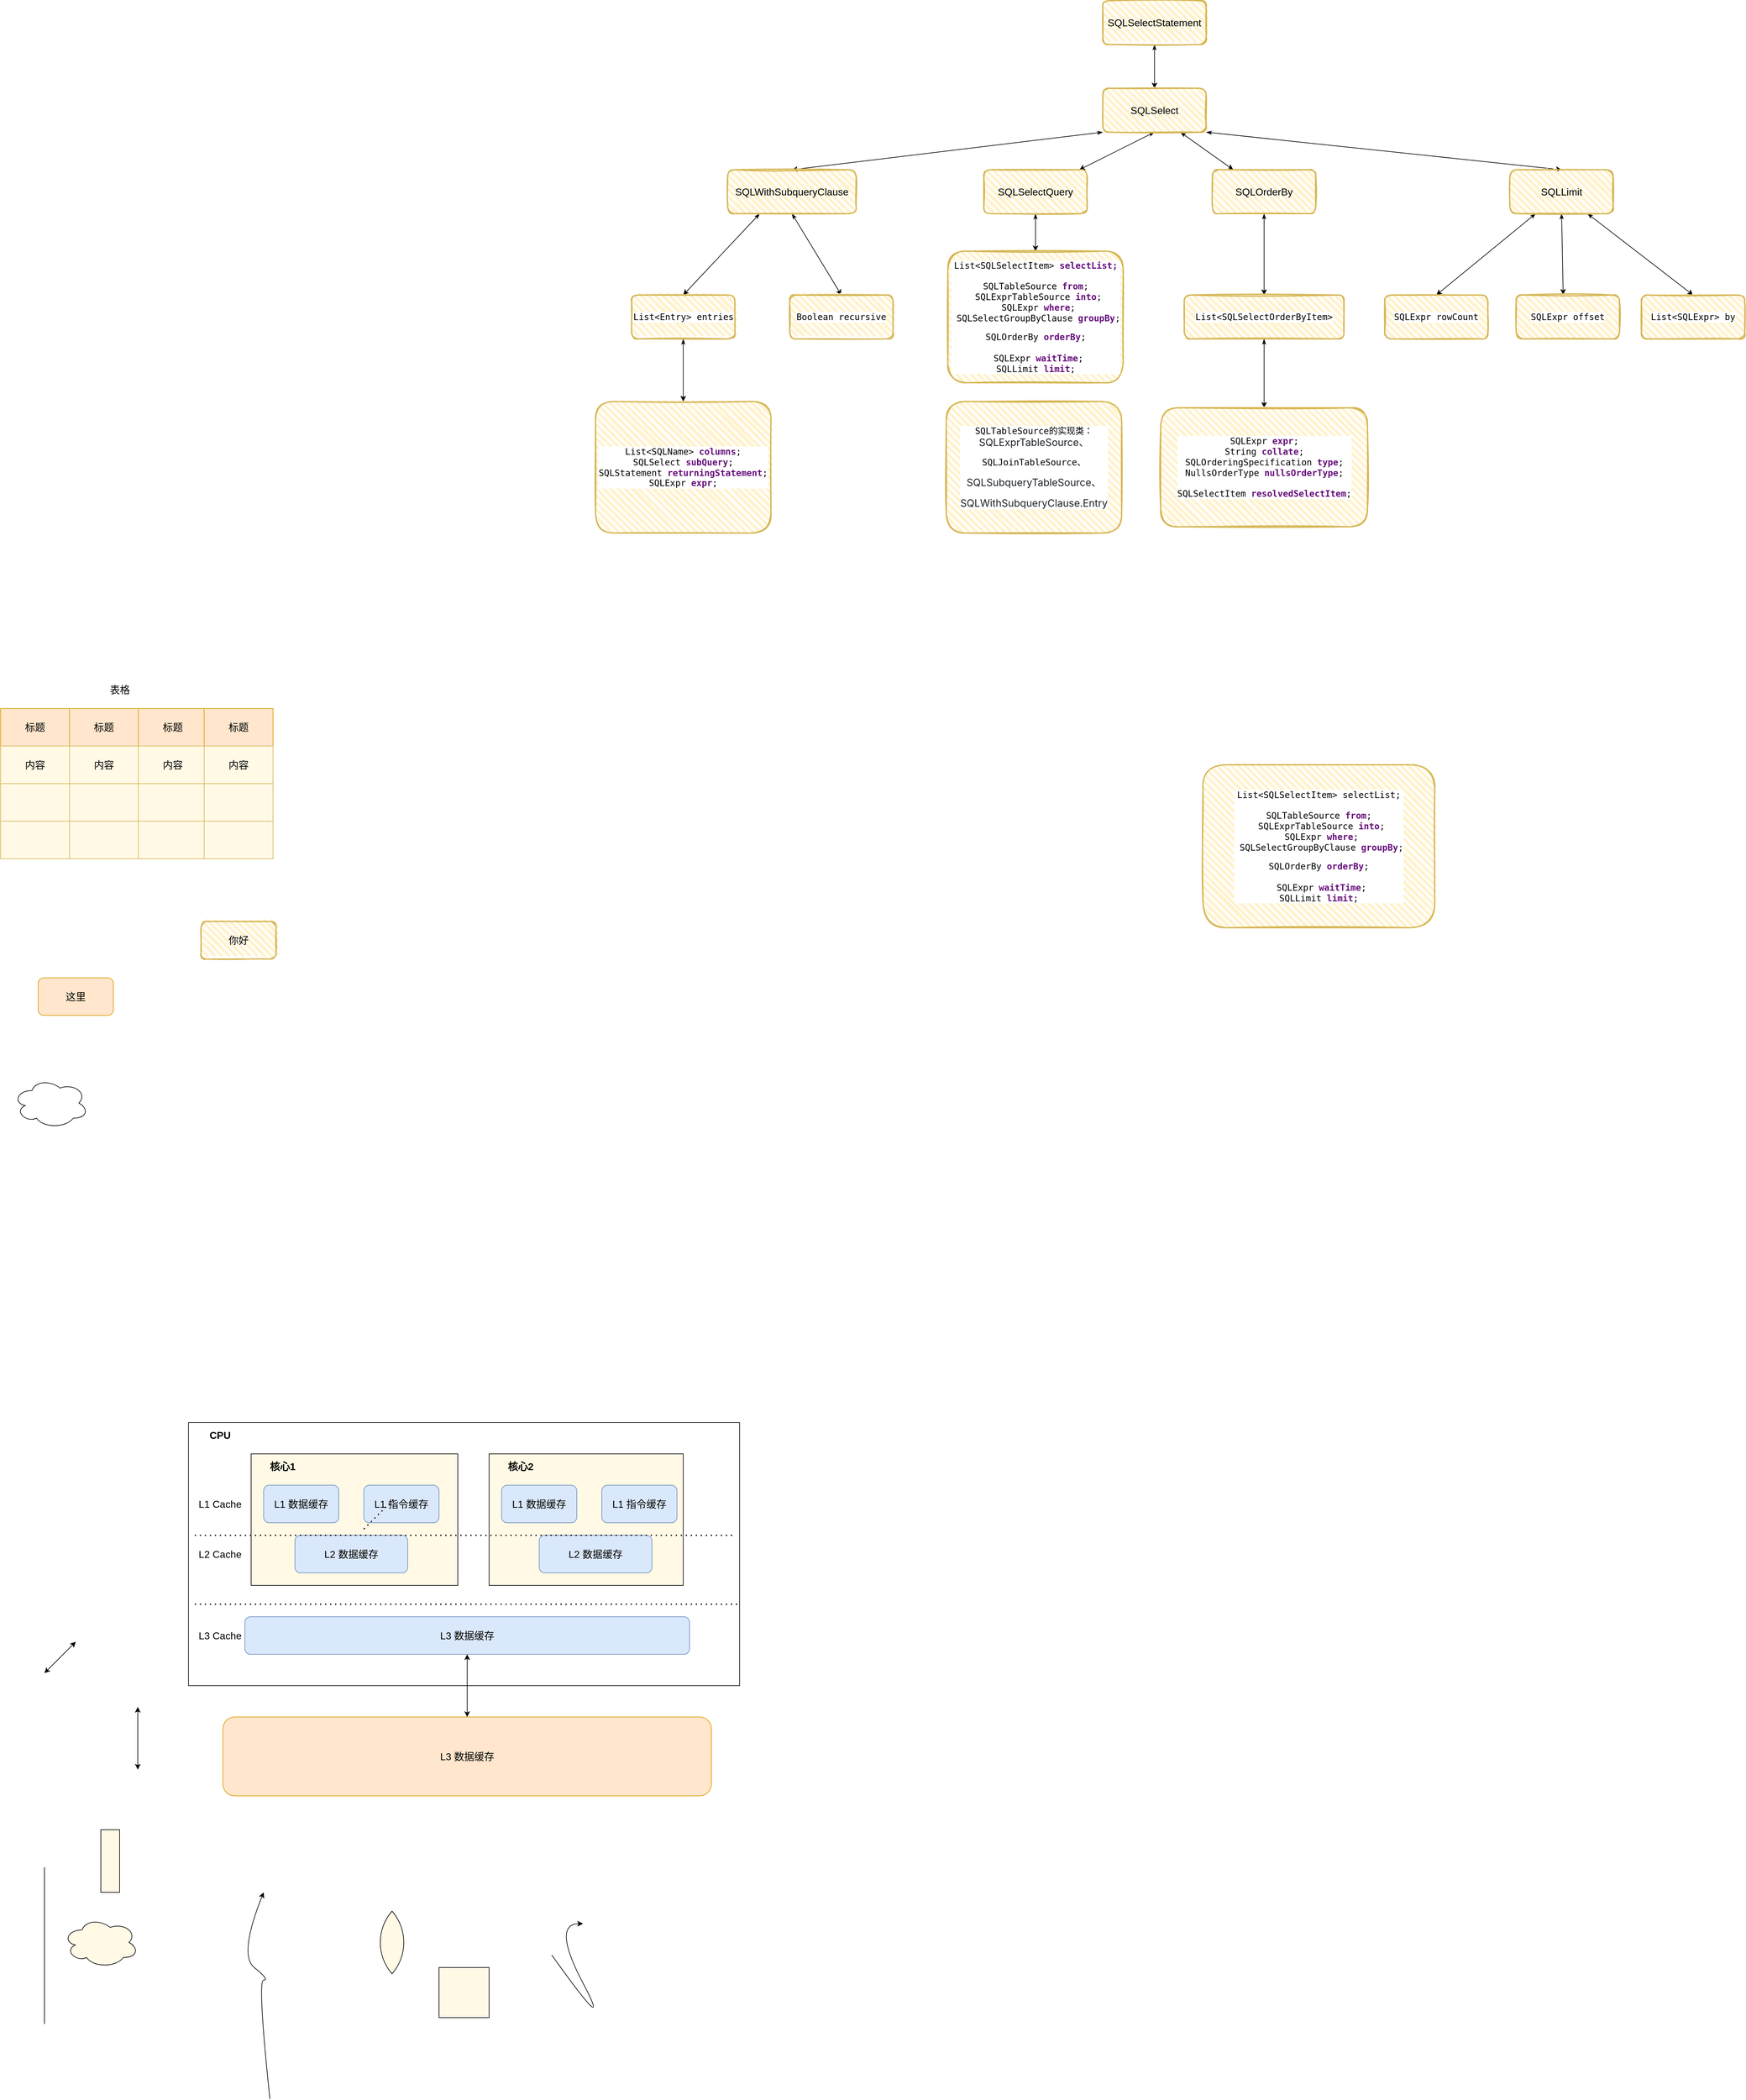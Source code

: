 <mxfile version="20.8.16" type="device"><diagram name="第 1 页" id="MpzjERtvw955WUnSeI7f"><mxGraphModel dx="1933" dy="2353" grid="1" gridSize="10" guides="1" tooltips="1" connect="1" arrows="1" fold="1" page="1" pageScale="1" pageWidth="827" pageHeight="1169" math="0" shadow="0"><root><mxCell id="0"/><mxCell id="1" parent="0"/><mxCell id="J426p_NrhpIXZd_C2iyP-47" value="L3 数据缓存" style="rounded=1;whiteSpace=wrap;html=1;fontSize=16;fillColor=#ffe6cc;strokeColor=#d79b00;" parent="1" vertex="1"><mxGeometry x="435" y="1720" width="780" height="126" as="geometry"/></mxCell><mxCell id="J426p_NrhpIXZd_C2iyP-1" value="" style="ellipse;shape=cloud;whiteSpace=wrap;html=1;fontSize=16;" parent="1" vertex="1"><mxGeometry x="100" y="700" width="120" height="80" as="geometry"/></mxCell><mxCell id="J426p_NrhpIXZd_C2iyP-2" value="这里" style="rounded=1;whiteSpace=wrap;html=1;fillColor=#ffe6cc;strokeColor=#d79b00;fontSize=16;" parent="1" vertex="1"><mxGeometry x="140" y="540" width="120" height="60" as="geometry"/></mxCell><mxCell id="J426p_NrhpIXZd_C2iyP-3" value="&lt;font style=&quot;font-size: 16px;&quot;&gt;你好&lt;/font&gt;" style="rounded=1;whiteSpace=wrap;html=1;strokeWidth=2;fillWeight=4;hachureGap=8;hachureAngle=45;fillColor=#fff2cc;sketch=1;strokeColor=#d6b656;fontSize=16;" parent="1" vertex="1"><mxGeometry x="400" y="450" width="120" height="60" as="geometry"/></mxCell><mxCell id="J426p_NrhpIXZd_C2iyP-4" value="标题" style="rounded=0;whiteSpace=wrap;html=1;fontSize=16;fillColor=#ffe6cc;strokeColor=#d79b00;" parent="1" vertex="1"><mxGeometry x="80" y="110" width="110" height="60" as="geometry"/></mxCell><mxCell id="J426p_NrhpIXZd_C2iyP-5" value="标题" style="rounded=0;whiteSpace=wrap;html=1;fontSize=16;fillColor=#ffe6cc;strokeColor=#d79b00;" parent="1" vertex="1"><mxGeometry x="190" y="110" width="110" height="60" as="geometry"/></mxCell><mxCell id="J426p_NrhpIXZd_C2iyP-7" value="标题" style="rounded=0;whiteSpace=wrap;html=1;fontSize=16;fillColor=#ffe6cc;strokeColor=#d79b00;" parent="1" vertex="1"><mxGeometry x="300" y="110" width="110" height="60" as="geometry"/></mxCell><mxCell id="J426p_NrhpIXZd_C2iyP-10" value="标题" style="rounded=0;whiteSpace=wrap;html=1;fontSize=16;fillColor=#ffe6cc;strokeColor=#d79b00;" parent="1" vertex="1"><mxGeometry x="405" y="110" width="110" height="60" as="geometry"/></mxCell><mxCell id="J426p_NrhpIXZd_C2iyP-11" value="内容" style="rounded=0;whiteSpace=wrap;html=1;fontSize=16;fillColor=#fff9e5;strokeColor=#d6b656;" parent="1" vertex="1"><mxGeometry x="80" y="170" width="110" height="60" as="geometry"/></mxCell><mxCell id="J426p_NrhpIXZd_C2iyP-12" value="内容" style="rounded=0;whiteSpace=wrap;html=1;fontSize=16;fillColor=#fff9e5;strokeColor=#d6b656;" parent="1" vertex="1"><mxGeometry x="190" y="170" width="110" height="60" as="geometry"/></mxCell><mxCell id="J426p_NrhpIXZd_C2iyP-13" value="内容" style="rounded=0;whiteSpace=wrap;html=1;fontSize=16;fillColor=#fff9e5;strokeColor=#d6b656;" parent="1" vertex="1"><mxGeometry x="300" y="170" width="110" height="60" as="geometry"/></mxCell><mxCell id="J426p_NrhpIXZd_C2iyP-14" value="内容" style="rounded=0;whiteSpace=wrap;html=1;fontSize=16;fillColor=#fff9e5;strokeColor=#d6b656;" parent="1" vertex="1"><mxGeometry x="405" y="170" width="110" height="60" as="geometry"/></mxCell><mxCell id="J426p_NrhpIXZd_C2iyP-15" value="" style="rounded=0;whiteSpace=wrap;html=1;fontSize=16;fillColor=#fff9e5;strokeColor=#d6b656;" parent="1" vertex="1"><mxGeometry x="80" y="230" width="110" height="60" as="geometry"/></mxCell><mxCell id="J426p_NrhpIXZd_C2iyP-16" value="" style="rounded=0;whiteSpace=wrap;html=1;fontSize=16;fillColor=#fff9e5;strokeColor=#d6b656;" parent="1" vertex="1"><mxGeometry x="190" y="230" width="110" height="60" as="geometry"/></mxCell><mxCell id="J426p_NrhpIXZd_C2iyP-17" value="" style="rounded=0;whiteSpace=wrap;html=1;fontSize=16;fillColor=#fff9e5;strokeColor=#d6b656;" parent="1" vertex="1"><mxGeometry x="300" y="230" width="110" height="60" as="geometry"/></mxCell><mxCell id="J426p_NrhpIXZd_C2iyP-18" value="" style="rounded=0;whiteSpace=wrap;html=1;fontSize=16;fillColor=#fff9e5;strokeColor=#d6b656;" parent="1" vertex="1"><mxGeometry x="405" y="230" width="110" height="60" as="geometry"/></mxCell><mxCell id="J426p_NrhpIXZd_C2iyP-19" value="" style="rounded=0;whiteSpace=wrap;html=1;fontSize=16;fillColor=#fff9e5;strokeColor=#d6b656;" parent="1" vertex="1"><mxGeometry x="80" y="290" width="110" height="60" as="geometry"/></mxCell><mxCell id="J426p_NrhpIXZd_C2iyP-20" value="" style="rounded=0;whiteSpace=wrap;html=1;fontSize=16;fillColor=#fff9e5;strokeColor=#d6b656;" parent="1" vertex="1"><mxGeometry x="190" y="290" width="110" height="60" as="geometry"/></mxCell><mxCell id="J426p_NrhpIXZd_C2iyP-21" value="" style="rounded=0;whiteSpace=wrap;html=1;fontSize=16;fillColor=#fff9e5;strokeColor=#d6b656;" parent="1" vertex="1"><mxGeometry x="300" y="290" width="110" height="60" as="geometry"/></mxCell><mxCell id="J426p_NrhpIXZd_C2iyP-22" value="" style="rounded=0;whiteSpace=wrap;html=1;fontSize=16;fillColor=#fff9e5;strokeColor=#d6b656;" parent="1" vertex="1"><mxGeometry x="405" y="290" width="110" height="60" as="geometry"/></mxCell><mxCell id="J426p_NrhpIXZd_C2iyP-23" value="表格" style="text;html=1;align=center;verticalAlign=middle;resizable=0;points=[];autosize=1;strokeColor=none;fillColor=none;fontSize=16;" parent="1" vertex="1"><mxGeometry x="240" y="65" width="60" height="30" as="geometry"/></mxCell><mxCell id="J426p_NrhpIXZd_C2iyP-25" value="" style="rounded=0;whiteSpace=wrap;html=1;fontSize=16;" parent="1" vertex="1"><mxGeometry x="380" y="1250" width="880" height="420" as="geometry"/></mxCell><mxCell id="J426p_NrhpIXZd_C2iyP-27" value="" style="rounded=0;whiteSpace=wrap;html=1;fontSize=16;fillColor=#fff9e5;" parent="1" vertex="1"><mxGeometry x="480" y="1300" width="330" height="210" as="geometry"/></mxCell><mxCell id="J426p_NrhpIXZd_C2iyP-28" value="" style="rounded=0;whiteSpace=wrap;html=1;fontSize=16;fillColor=#fff9e5;" parent="1" vertex="1"><mxGeometry x="860" y="1300" width="310" height="210" as="geometry"/></mxCell><mxCell id="J426p_NrhpIXZd_C2iyP-29" value="L1 数据缓存" style="rounded=1;whiteSpace=wrap;html=1;fontSize=16;fillColor=#dae8fc;strokeColor=#6c8ebf;" parent="1" vertex="1"><mxGeometry x="500" y="1350" width="120" height="60" as="geometry"/></mxCell><mxCell id="J426p_NrhpIXZd_C2iyP-30" value="L1 指令缓存" style="rounded=1;whiteSpace=wrap;html=1;fontSize=16;fillColor=#dae8fc;strokeColor=#6c8ebf;" parent="1" vertex="1"><mxGeometry x="660" y="1350" width="120" height="60" as="geometry"/></mxCell><mxCell id="J426p_NrhpIXZd_C2iyP-32" value="L1 数据缓存" style="rounded=1;whiteSpace=wrap;html=1;fontSize=16;fillColor=#dae8fc;strokeColor=#6c8ebf;" parent="1" vertex="1"><mxGeometry x="880" y="1350" width="120" height="60" as="geometry"/></mxCell><mxCell id="J426p_NrhpIXZd_C2iyP-33" value="L1 指令缓存" style="rounded=1;whiteSpace=wrap;html=1;fontSize=16;fillColor=#dae8fc;strokeColor=#6c8ebf;" parent="1" vertex="1"><mxGeometry x="1040" y="1350" width="120" height="60" as="geometry"/></mxCell><mxCell id="J426p_NrhpIXZd_C2iyP-34" value="L2 数据缓存" style="rounded=1;whiteSpace=wrap;html=1;fontSize=16;fillColor=#dae8fc;strokeColor=#6c8ebf;" parent="1" vertex="1"><mxGeometry x="550" y="1430" width="180" height="60" as="geometry"/></mxCell><mxCell id="J426p_NrhpIXZd_C2iyP-35" value="L2 数据缓存" style="rounded=1;whiteSpace=wrap;html=1;fontSize=16;fillColor=#dae8fc;strokeColor=#6c8ebf;" parent="1" vertex="1"><mxGeometry x="940" y="1430" width="180" height="60" as="geometry"/></mxCell><mxCell id="J426p_NrhpIXZd_C2iyP-36" value="" style="endArrow=none;dashed=1;html=1;dashPattern=1 3;strokeWidth=2;rounded=0;fontSize=16;" parent="1" edge="1"><mxGeometry width="50" height="50" relative="1" as="geometry"><mxPoint x="660" y="1420" as="sourcePoint"/><mxPoint x="710" y="1370" as="targetPoint"/></mxGeometry></mxCell><mxCell id="J426p_NrhpIXZd_C2iyP-38" value="L3 数据缓存" style="rounded=1;whiteSpace=wrap;html=1;fontSize=16;fillColor=#dae8fc;strokeColor=#6c8ebf;" parent="1" vertex="1"><mxGeometry x="470" y="1560" width="710" height="60" as="geometry"/></mxCell><mxCell id="J426p_NrhpIXZd_C2iyP-39" value="CPU" style="text;strokeColor=none;fillColor=none;html=1;fontSize=16;fontStyle=1;verticalAlign=middle;align=center;" parent="1" vertex="1"><mxGeometry x="380" y="1250" width="100" height="40" as="geometry"/></mxCell><mxCell id="J426p_NrhpIXZd_C2iyP-41" value="核心1" style="text;strokeColor=none;fillColor=none;html=1;fontSize=16;fontStyle=1;verticalAlign=middle;align=center;" parent="1" vertex="1"><mxGeometry x="480" y="1300" width="100" height="40" as="geometry"/></mxCell><mxCell id="J426p_NrhpIXZd_C2iyP-42" value="核心2" style="text;strokeColor=none;fillColor=none;html=1;fontSize=16;fontStyle=1;verticalAlign=middle;align=center;" parent="1" vertex="1"><mxGeometry x="860" y="1300" width="100" height="40" as="geometry"/></mxCell><mxCell id="J426p_NrhpIXZd_C2iyP-43" value="L1 Cache" style="text;strokeColor=none;fillColor=none;html=1;fontSize=16;fontStyle=0;verticalAlign=middle;align=center;" parent="1" vertex="1"><mxGeometry x="380" y="1360" width="100" height="40" as="geometry"/></mxCell><mxCell id="J426p_NrhpIXZd_C2iyP-44" value="L2 Cache" style="text;strokeColor=none;fillColor=none;html=1;fontSize=16;fontStyle=0;verticalAlign=middle;align=center;" parent="1" vertex="1"><mxGeometry x="380" y="1440" width="100" height="40" as="geometry"/></mxCell><mxCell id="J426p_NrhpIXZd_C2iyP-45" value="" style="endArrow=none;dashed=1;html=1;dashPattern=1 3;strokeWidth=2;rounded=0;fontSize=16;" parent="1" edge="1"><mxGeometry width="50" height="50" relative="1" as="geometry"><mxPoint x="390" y="1540" as="sourcePoint"/><mxPoint x="1260" y="1540" as="targetPoint"/></mxGeometry></mxCell><mxCell id="J426p_NrhpIXZd_C2iyP-37" value="" style="endArrow=none;dashed=1;html=1;dashPattern=1 3;strokeWidth=2;rounded=0;fontSize=16;" parent="1" edge="1"><mxGeometry width="50" height="50" relative="1" as="geometry"><mxPoint x="390" y="1430" as="sourcePoint"/><mxPoint x="1250" y="1430" as="targetPoint"/></mxGeometry></mxCell><mxCell id="J426p_NrhpIXZd_C2iyP-46" value="L3 Cache" style="text;strokeColor=none;fillColor=none;html=1;fontSize=16;fontStyle=0;verticalAlign=middle;align=center;" parent="1" vertex="1"><mxGeometry x="380" y="1570" width="100" height="40" as="geometry"/></mxCell><mxCell id="J426p_NrhpIXZd_C2iyP-49" value="" style="endArrow=classic;startArrow=classic;html=1;rounded=0;fontSize=16;entryX=0.5;entryY=1;entryDx=0;entryDy=0;exitX=0.5;exitY=0;exitDx=0;exitDy=0;" parent="1" edge="1"><mxGeometry width="50" height="50" relative="1" as="geometry"><mxPoint x="299" y="1804" as="sourcePoint"/><mxPoint x="299" y="1704" as="targetPoint"/><Array as="points"/></mxGeometry></mxCell><mxCell id="J426p_NrhpIXZd_C2iyP-52" value="" style="endArrow=classic;startArrow=classic;html=1;rounded=0;fontSize=16;" parent="1" edge="1"><mxGeometry width="50" height="50" relative="1" as="geometry"><mxPoint x="150" y="1650" as="sourcePoint"/><mxPoint x="200" y="1600" as="targetPoint"/></mxGeometry></mxCell><mxCell id="J426p_NrhpIXZd_C2iyP-56" value="" style="endArrow=classic;startArrow=classic;html=1;rounded=0;fontSize=16;exitX=0.5;exitY=1;exitDx=0;exitDy=0;entryX=0.5;entryY=0;entryDx=0;entryDy=0;" parent="1" source="J426p_NrhpIXZd_C2iyP-38" target="J426p_NrhpIXZd_C2iyP-47" edge="1"><mxGeometry width="50" height="50" relative="1" as="geometry"><mxPoint x="707" y="1700" as="sourcePoint"/><mxPoint x="827" y="1710" as="targetPoint"/></mxGeometry></mxCell><mxCell id="J426p_NrhpIXZd_C2iyP-59" value="" style="html=1;points=[];perimeter=orthogonalPerimeter;fontSize=16;fillColor=#fff9e5;" parent="1" vertex="1"><mxGeometry x="240" y="1900" width="30" height="100" as="geometry"/></mxCell><mxCell id="J426p_NrhpIXZd_C2iyP-61" value="" style="whiteSpace=wrap;html=1;aspect=fixed;fontSize=16;fillColor=#fff9e5;" parent="1" vertex="1"><mxGeometry x="780" y="2120" width="80" height="80" as="geometry"/></mxCell><mxCell id="J426p_NrhpIXZd_C2iyP-62" value="" style="ellipse;shape=cloud;whiteSpace=wrap;html=1;fontSize=16;fillColor=#fff9e5;" parent="1" vertex="1"><mxGeometry x="180" y="2040" width="120" height="80" as="geometry"/></mxCell><mxCell id="J426p_NrhpIXZd_C2iyP-63" value="" style="whiteSpace=wrap;html=1;shape=mxgraph.basic.pointed_oval;fontSize=16;fillColor=#fff9e5;" parent="1" vertex="1"><mxGeometry x="680" y="2030" width="50" height="100" as="geometry"/></mxCell><mxCell id="J426p_NrhpIXZd_C2iyP-64" value="" style="curved=1;endArrow=classic;html=1;rounded=0;fontSize=16;" parent="1" edge="1"><mxGeometry width="50" height="50" relative="1" as="geometry"><mxPoint x="510" y="2330" as="sourcePoint"/><mxPoint x="500" y="2000" as="targetPoint"/><Array as="points"><mxPoint x="490" y="2140"/><mxPoint x="510" y="2140"/><mxPoint x="460" y="2100"/></Array></mxGeometry></mxCell><mxCell id="J426p_NrhpIXZd_C2iyP-65" value="" style="curved=1;endArrow=classic;html=1;rounded=0;fontSize=16;" parent="1" edge="1"><mxGeometry width="50" height="50" relative="1" as="geometry"><mxPoint x="960" y="2100" as="sourcePoint"/><mxPoint x="1010" y="2050" as="targetPoint"/><Array as="points"><mxPoint x="1060" y="2240"/><mxPoint x="960" y="2050"/></Array></mxGeometry></mxCell><mxCell id="J426p_NrhpIXZd_C2iyP-66" value="" style="endArrow=none;html=1;rounded=0;fontSize=16;" parent="1" edge="1"><mxGeometry width="50" height="50" relative="1" as="geometry"><mxPoint x="150" y="2210" as="sourcePoint"/><mxPoint x="150" y="1960" as="targetPoint"/></mxGeometry></mxCell><mxCell id="5xsCQhV-z3FuyggChiHg-6" value="" style="edgeStyle=orthogonalEdgeStyle;rounded=0;orthogonalLoop=1;jettySize=auto;html=1;startArrow=classicThin;startFill=1;endFill=1;" edge="1" parent="1" source="5xsCQhV-z3FuyggChiHg-1" target="5xsCQhV-z3FuyggChiHg-4"><mxGeometry relative="1" as="geometry"/></mxCell><mxCell id="5xsCQhV-z3FuyggChiHg-1" value="&lt;font style=&quot;font-size: 16px;&quot;&gt;SQLSelectStatement&lt;/font&gt;" style="rounded=1;whiteSpace=wrap;html=1;strokeWidth=2;fillWeight=4;hachureGap=8;hachureAngle=45;fillColor=#fff2cc;sketch=1;strokeColor=#d6b656;fontSize=16;" vertex="1" parent="1"><mxGeometry x="1840" y="-1020" width="165" height="70" as="geometry"/></mxCell><mxCell id="5xsCQhV-z3FuyggChiHg-25" style="rounded=0;orthogonalLoop=1;jettySize=auto;html=1;exitX=0;exitY=1;exitDx=0;exitDy=0;entryX=0.5;entryY=0;entryDx=0;entryDy=0;startArrow=classicThin;startFill=1;endFill=1;" edge="1" parent="1" source="5xsCQhV-z3FuyggChiHg-4" target="5xsCQhV-z3FuyggChiHg-7"><mxGeometry relative="1" as="geometry"/></mxCell><mxCell id="5xsCQhV-z3FuyggChiHg-26" style="rounded=0;orthogonalLoop=1;jettySize=auto;html=1;exitX=0.5;exitY=1;exitDx=0;exitDy=0;startArrow=classicThin;startFill=1;endFill=1;" edge="1" parent="1" source="5xsCQhV-z3FuyggChiHg-4" target="5xsCQhV-z3FuyggChiHg-8"><mxGeometry relative="1" as="geometry"/></mxCell><mxCell id="5xsCQhV-z3FuyggChiHg-28" style="rounded=0;orthogonalLoop=1;jettySize=auto;html=1;exitX=0.75;exitY=1;exitDx=0;exitDy=0;startArrow=classicThin;startFill=1;endFill=1;" edge="1" parent="1" source="5xsCQhV-z3FuyggChiHg-4" target="5xsCQhV-z3FuyggChiHg-9"><mxGeometry relative="1" as="geometry"/></mxCell><mxCell id="5xsCQhV-z3FuyggChiHg-29" style="rounded=0;orthogonalLoop=1;jettySize=auto;html=1;exitX=1;exitY=1;exitDx=0;exitDy=0;entryX=0.5;entryY=0;entryDx=0;entryDy=0;startArrow=classicThin;startFill=1;endFill=1;" edge="1" parent="1" source="5xsCQhV-z3FuyggChiHg-4" target="5xsCQhV-z3FuyggChiHg-10"><mxGeometry relative="1" as="geometry"/></mxCell><mxCell id="5xsCQhV-z3FuyggChiHg-4" value="&lt;font style=&quot;font-size: 16px;&quot;&gt;SQLSelect&lt;/font&gt;" style="rounded=1;whiteSpace=wrap;html=1;strokeWidth=2;fillWeight=4;hachureGap=8;hachureAngle=45;fillColor=#fff2cc;sketch=1;strokeColor=#d6b656;fontSize=16;" vertex="1" parent="1"><mxGeometry x="1840" y="-880" width="165" height="70" as="geometry"/></mxCell><mxCell id="5xsCQhV-z3FuyggChiHg-30" style="rounded=0;orthogonalLoop=1;jettySize=auto;html=1;exitX=0.25;exitY=1;exitDx=0;exitDy=0;entryX=0.5;entryY=0;entryDx=0;entryDy=0;startArrow=classicThin;startFill=1;endFill=1;" edge="1" parent="1" source="5xsCQhV-z3FuyggChiHg-7" target="5xsCQhV-z3FuyggChiHg-16"><mxGeometry relative="1" as="geometry"/></mxCell><mxCell id="5xsCQhV-z3FuyggChiHg-32" style="edgeStyle=none;rounded=0;orthogonalLoop=1;jettySize=auto;html=1;exitX=0.5;exitY=1;exitDx=0;exitDy=0;entryX=0.5;entryY=0;entryDx=0;entryDy=0;startArrow=classicThin;startFill=1;endFill=1;" edge="1" parent="1" source="5xsCQhV-z3FuyggChiHg-7" target="5xsCQhV-z3FuyggChiHg-17"><mxGeometry relative="1" as="geometry"/></mxCell><mxCell id="5xsCQhV-z3FuyggChiHg-7" value="&lt;font style=&quot;font-size: 16px;&quot;&gt;SQLWithSubqueryClause&lt;br&gt;&lt;/font&gt;" style="rounded=1;whiteSpace=wrap;html=1;strokeWidth=2;fillWeight=4;hachureGap=8;hachureAngle=45;fillColor=#fff2cc;sketch=1;strokeColor=#d6b656;fontSize=16;" vertex="1" parent="1"><mxGeometry x="1241" y="-750" width="205" height="70" as="geometry"/></mxCell><mxCell id="5xsCQhV-z3FuyggChiHg-33" style="edgeStyle=none;rounded=0;orthogonalLoop=1;jettySize=auto;html=1;exitX=0.5;exitY=1;exitDx=0;exitDy=0;entryX=0.5;entryY=0;entryDx=0;entryDy=0;startArrow=classicThin;startFill=1;endFill=1;" edge="1" parent="1" source="5xsCQhV-z3FuyggChiHg-8" target="5xsCQhV-z3FuyggChiHg-20"><mxGeometry relative="1" as="geometry"/></mxCell><mxCell id="5xsCQhV-z3FuyggChiHg-8" value="&lt;font style=&quot;font-size: 16px;&quot;&gt;SQLSelectQuery&lt;/font&gt;" style="rounded=1;whiteSpace=wrap;html=1;strokeWidth=2;fillWeight=4;hachureGap=8;hachureAngle=45;fillColor=#fff2cc;sketch=1;strokeColor=#d6b656;fontSize=16;" vertex="1" parent="1"><mxGeometry x="1650" y="-750" width="165" height="70" as="geometry"/></mxCell><mxCell id="5xsCQhV-z3FuyggChiHg-34" style="edgeStyle=none;rounded=0;orthogonalLoop=1;jettySize=auto;html=1;exitX=0.5;exitY=1;exitDx=0;exitDy=0;entryX=0.5;entryY=0;entryDx=0;entryDy=0;startArrow=classicThin;startFill=1;endFill=1;" edge="1" parent="1" source="5xsCQhV-z3FuyggChiHg-9" target="5xsCQhV-z3FuyggChiHg-14"><mxGeometry relative="1" as="geometry"/></mxCell><mxCell id="5xsCQhV-z3FuyggChiHg-9" value="&lt;font style=&quot;font-size: 16px;&quot;&gt;SQLOrderBy&lt;/font&gt;" style="rounded=1;whiteSpace=wrap;html=1;strokeWidth=2;fillWeight=4;hachureGap=8;hachureAngle=45;fillColor=#fff2cc;sketch=1;strokeColor=#d6b656;fontSize=16;" vertex="1" parent="1"><mxGeometry x="2015" y="-750" width="165" height="70" as="geometry"/></mxCell><mxCell id="5xsCQhV-z3FuyggChiHg-36" style="edgeStyle=none;rounded=0;orthogonalLoop=1;jettySize=auto;html=1;exitX=0.25;exitY=1;exitDx=0;exitDy=0;entryX=0.5;entryY=0;entryDx=0;entryDy=0;startArrow=classicThin;startFill=1;endFill=1;" edge="1" parent="1" source="5xsCQhV-z3FuyggChiHg-10" target="5xsCQhV-z3FuyggChiHg-11"><mxGeometry relative="1" as="geometry"/></mxCell><mxCell id="5xsCQhV-z3FuyggChiHg-37" style="edgeStyle=none;rounded=0;orthogonalLoop=1;jettySize=auto;html=1;exitX=0.5;exitY=1;exitDx=0;exitDy=0;entryX=0.455;entryY=-0.007;entryDx=0;entryDy=0;entryPerimeter=0;startArrow=classicThin;startFill=1;endFill=1;" edge="1" parent="1" source="5xsCQhV-z3FuyggChiHg-10" target="5xsCQhV-z3FuyggChiHg-12"><mxGeometry relative="1" as="geometry"/></mxCell><mxCell id="5xsCQhV-z3FuyggChiHg-38" style="edgeStyle=none;rounded=0;orthogonalLoop=1;jettySize=auto;html=1;exitX=0.75;exitY=1;exitDx=0;exitDy=0;entryX=0.5;entryY=0;entryDx=0;entryDy=0;startArrow=classicThin;startFill=1;endFill=1;" edge="1" parent="1" source="5xsCQhV-z3FuyggChiHg-10" target="5xsCQhV-z3FuyggChiHg-13"><mxGeometry relative="1" as="geometry"/></mxCell><mxCell id="5xsCQhV-z3FuyggChiHg-10" value="&lt;font style=&quot;font-size: 16px;&quot;&gt;SQLLimit&lt;/font&gt;" style="rounded=1;whiteSpace=wrap;html=1;strokeWidth=2;fillWeight=4;hachureGap=8;hachureAngle=45;fillColor=#fff2cc;sketch=1;strokeColor=#d6b656;fontSize=16;" vertex="1" parent="1"><mxGeometry x="2490" y="-750" width="165" height="70" as="geometry"/></mxCell><mxCell id="5xsCQhV-z3FuyggChiHg-11" value="&lt;pre style=&quot;background-color: rgb(255, 255, 255); font-family: &amp;quot;JetBrains Mono&amp;quot;, monospace; font-size: 10.5pt;&quot;&gt;SQLExpr rowCount&lt;/pre&gt;" style="rounded=1;whiteSpace=wrap;html=1;strokeWidth=2;fillWeight=4;hachureGap=8;hachureAngle=45;fillColor=#fff2cc;sketch=1;strokeColor=#d6b656;fontSize=16;" vertex="1" parent="1"><mxGeometry x="2290" y="-550" width="165" height="70" as="geometry"/></mxCell><mxCell id="5xsCQhV-z3FuyggChiHg-12" value="&lt;pre style=&quot;background-color: rgb(255, 255, 255); font-family: &amp;quot;JetBrains Mono&amp;quot;, monospace; font-size: 10.5pt;&quot;&gt;SQLExpr offset&lt;/pre&gt;" style="rounded=1;whiteSpace=wrap;html=1;strokeWidth=2;fillWeight=4;hachureGap=8;hachureAngle=45;fillColor=#fff2cc;sketch=1;strokeColor=#d6b656;fontSize=16;" vertex="1" parent="1"><mxGeometry x="2500" y="-550" width="165" height="70" as="geometry"/></mxCell><mxCell id="5xsCQhV-z3FuyggChiHg-13" value="&lt;pre style=&quot;background-color: rgb(255, 255, 255); font-family: &amp;quot;JetBrains Mono&amp;quot;, monospace; font-size: 10.5pt;&quot;&gt;List&amp;lt;SQLExpr&amp;gt; by&lt;/pre&gt;" style="rounded=1;whiteSpace=wrap;html=1;strokeWidth=2;fillWeight=4;hachureGap=8;hachureAngle=45;fillColor=#fff2cc;sketch=1;strokeColor=#d6b656;fontSize=16;" vertex="1" parent="1"><mxGeometry x="2700" y="-550" width="165" height="70" as="geometry"/></mxCell><mxCell id="5xsCQhV-z3FuyggChiHg-35" style="edgeStyle=none;rounded=0;orthogonalLoop=1;jettySize=auto;html=1;exitX=0.5;exitY=1;exitDx=0;exitDy=0;entryX=0.5;entryY=0;entryDx=0;entryDy=0;startArrow=classicThin;startFill=1;endFill=1;" edge="1" parent="1" source="5xsCQhV-z3FuyggChiHg-14" target="5xsCQhV-z3FuyggChiHg-15"><mxGeometry relative="1" as="geometry"/></mxCell><mxCell id="5xsCQhV-z3FuyggChiHg-14" value="&lt;pre style=&quot;background-color: rgb(255, 255, 255); font-family: &amp;quot;JetBrains Mono&amp;quot;, monospace; font-size: 10.5pt;&quot;&gt;List&amp;lt;SQLSelectOrderByItem&amp;gt;&lt;/pre&gt;" style="rounded=1;whiteSpace=wrap;html=1;strokeWidth=2;fillWeight=4;hachureGap=8;hachureAngle=45;fillColor=#fff2cc;sketch=1;strokeColor=#d6b656;fontSize=16;" vertex="1" parent="1"><mxGeometry x="1970" y="-550" width="255" height="70" as="geometry"/></mxCell><mxCell id="5xsCQhV-z3FuyggChiHg-15" value="&lt;pre style=&quot;background-color: rgb(255, 255, 255); font-family: &amp;quot;JetBrains Mono&amp;quot;, monospace; font-size: 10.5pt;&quot;&gt;&lt;pre style=&quot;font-family: &amp;quot;JetBrains Mono&amp;quot;, monospace; font-size: 10.5pt;&quot;&gt;SQLExpr &lt;span style=&quot;color:#660e7a;font-weight:bold;&quot;&gt;expr&lt;/span&gt;;&lt;br&gt;String &lt;span style=&quot;color:#660e7a;font-weight:bold;&quot;&gt;collate&lt;/span&gt;;&lt;br&gt;SQLOrderingSpecification &lt;span style=&quot;color:#660e7a;font-weight:bold;&quot;&gt;type&lt;/span&gt;;&lt;br&gt;NullsOrderType &lt;span style=&quot;color:#660e7a;font-weight:bold;&quot;&gt;nullsOrderType&lt;/span&gt;;&lt;br&gt;&lt;br&gt;SQLSelectItem &lt;span style=&quot;color:#660e7a;font-weight:bold;&quot;&gt;resolvedSelectItem&lt;/span&gt;;&lt;/pre&gt;&lt;/pre&gt;" style="rounded=1;whiteSpace=wrap;html=1;strokeWidth=2;fillWeight=4;hachureGap=8;hachureAngle=45;fillColor=#fff2cc;sketch=1;strokeColor=#d6b656;fontSize=16;" vertex="1" parent="1"><mxGeometry x="1932.5" y="-370" width="330" height="190" as="geometry"/></mxCell><mxCell id="5xsCQhV-z3FuyggChiHg-39" style="edgeStyle=none;rounded=0;orthogonalLoop=1;jettySize=auto;html=1;exitX=0.5;exitY=1;exitDx=0;exitDy=0;entryX=0.5;entryY=0;entryDx=0;entryDy=0;startArrow=classicThin;startFill=1;endFill=1;" edge="1" parent="1" source="5xsCQhV-z3FuyggChiHg-16" target="5xsCQhV-z3FuyggChiHg-19"><mxGeometry relative="1" as="geometry"/></mxCell><mxCell id="5xsCQhV-z3FuyggChiHg-16" value="&lt;pre style=&quot;background-color: rgb(255, 255, 255); font-family: &amp;quot;JetBrains Mono&amp;quot;, monospace; font-size: 10.5pt;&quot;&gt;List&amp;lt;Entry&amp;gt; entries&lt;/pre&gt;" style="rounded=1;whiteSpace=wrap;html=1;strokeWidth=2;fillWeight=4;hachureGap=8;hachureAngle=45;fillColor=#fff2cc;sketch=1;strokeColor=#d6b656;fontSize=16;" vertex="1" parent="1"><mxGeometry x="1087.5" y="-550" width="165" height="70" as="geometry"/></mxCell><mxCell id="5xsCQhV-z3FuyggChiHg-17" value="&lt;pre style=&quot;background-color: rgb(255, 255, 255); font-family: &amp;quot;JetBrains Mono&amp;quot;, monospace; font-size: 10.5pt;&quot;&gt;Boolean recursive&lt;/pre&gt;" style="rounded=1;whiteSpace=wrap;html=1;strokeWidth=2;fillWeight=4;hachureGap=8;hachureAngle=45;fillColor=#fff2cc;sketch=1;strokeColor=#d6b656;fontSize=16;" vertex="1" parent="1"><mxGeometry x="1340" y="-550" width="165" height="70" as="geometry"/></mxCell><mxCell id="5xsCQhV-z3FuyggChiHg-19" value="&lt;pre style=&quot;background-color: rgb(255, 255, 255);&quot;&gt;&lt;pre style=&quot;&quot;&gt;&lt;pre style=&quot;font-family: &amp;quot;JetBrains Mono&amp;quot;, monospace; font-size: 10.5pt;&quot;&gt;List&amp;lt;SQLName&amp;gt; &lt;span style=&quot;color:#660e7a;font-weight:bold;&quot;&gt;columns&lt;/span&gt;;&lt;br&gt;SQLSelect &lt;span style=&quot;color:#660e7a;font-weight:bold;&quot;&gt;subQuery&lt;/span&gt;;&lt;br&gt;SQLStatement &lt;span style=&quot;color:#660e7a;font-weight:bold;&quot;&gt;returningStatement&lt;/span&gt;;&lt;br&gt;SQLExpr &lt;span style=&quot;color:#660e7a;font-weight:bold;&quot;&gt;expr&lt;/span&gt;;&lt;/pre&gt;&lt;/pre&gt;&lt;/pre&gt;" style="rounded=1;whiteSpace=wrap;html=1;strokeWidth=2;fillWeight=4;hachureGap=8;hachureAngle=45;fillColor=#fff2cc;sketch=1;strokeColor=#d6b656;fontSize=16;" vertex="1" parent="1"><mxGeometry x="1030" y="-380" width="280" height="210" as="geometry"/></mxCell><mxCell id="5xsCQhV-z3FuyggChiHg-20" value="&lt;pre style=&quot;background-color: rgb(255, 255, 255); font-family: &amp;quot;JetBrains Mono&amp;quot;, monospace; font-size: 10.5pt;&quot;&gt;&lt;pre style=&quot;font-family: &amp;quot;JetBrains Mono&amp;quot;, monospace; font-size: 10.5pt;&quot;&gt;List&amp;lt;SQLSelectItem&amp;gt; &lt;span style=&quot;color:#660e7a;font-weight:bold;&quot;&gt;selectList;&lt;/span&gt;&lt;br&gt;&lt;br&gt;SQLTableSource &lt;span style=&quot;color:#660e7a;font-weight:bold;&quot;&gt;from&lt;/span&gt;;&lt;br&gt;&lt;span style=&quot;color:#000080;font-weight:bold;&quot;&gt; &lt;/span&gt;SQLExprTableSource &lt;span style=&quot;color:#660e7a;font-weight:bold;&quot;&gt;into&lt;/span&gt;;&lt;br&gt;&lt;span style=&quot;color:#000080;font-weight:bold;&quot;&gt; &lt;/span&gt;SQLExpr &lt;span style=&quot;color:#660e7a;font-weight:bold;&quot;&gt;where&lt;/span&gt;;&lt;br&gt;&lt;span style=&quot;color:#000080;font-weight:bold;&quot;&gt; &lt;/span&gt;SQLSelectGroupByClause &lt;span style=&quot;color:#660e7a;font-weight:bold;&quot;&gt;groupBy&lt;/span&gt;;&lt;/pre&gt;&lt;pre style=&quot;font-family: &amp;quot;JetBrains Mono&amp;quot;, monospace; font-size: 10.5pt;&quot;&gt;SQLOrderBy &lt;span style=&quot;color:#660e7a;font-weight:bold;&quot;&gt;orderBy&lt;/span&gt;;&lt;br&gt;&lt;br&gt;&lt;span style=&quot;color:#000080;font-weight:bold;&quot;&gt; &lt;/span&gt;SQLExpr &lt;span style=&quot;color:#660e7a;font-weight:bold;&quot;&gt;waitTime&lt;/span&gt;;&lt;br&gt;SQLLimit &lt;span style=&quot;color:#660e7a;font-weight:bold;&quot;&gt;limit&lt;/span&gt;;&lt;/pre&gt;&lt;/pre&gt;" style="rounded=1;whiteSpace=wrap;html=1;strokeWidth=2;fillWeight=4;hachureGap=8;hachureAngle=45;fillColor=#fff2cc;sketch=1;strokeColor=#d6b656;fontSize=16;" vertex="1" parent="1"><mxGeometry x="1592.5" y="-620" width="280" height="210" as="geometry"/></mxCell><mxCell id="5xsCQhV-z3FuyggChiHg-22" value="&lt;pre style=&quot;background-color: rgb(255, 255, 255); font-family: &amp;quot;JetBrains Mono&amp;quot;, monospace; font-size: 10.5pt;&quot;&gt;&lt;pre style=&quot;border-color: var(--border-color); font-family: &amp;quot;JetBrains Mono&amp;quot;, monospace; font-size: 10.5pt;&quot;&gt;&lt;pre style=&quot;border-color: var(--border-color); font-family: &amp;quot;JetBrains Mono&amp;quot;, monospace; font-size: 10.5pt;&quot;&gt;List&amp;lt;SQLSelectItem&amp;gt; selectList;&lt;br style=&quot;border-color: var(--border-color);&quot;&gt;&lt;br style=&quot;border-color: var(--border-color);&quot;&gt;SQLTableSource &lt;span style=&quot;border-color: var(--border-color); color: rgb(102, 14, 122); font-weight: bold;&quot;&gt;from&lt;/span&gt;;&lt;br style=&quot;border-color: var(--border-color);&quot;&gt;&lt;span style=&quot;border-color: var(--border-color); color: rgb(0, 0, 128); font-weight: bold;&quot;&gt; &lt;/span&gt;SQLExprTableSource &lt;span style=&quot;border-color: var(--border-color); color: rgb(102, 14, 122); font-weight: bold;&quot;&gt;into&lt;/span&gt;;&lt;br style=&quot;border-color: var(--border-color);&quot;&gt;&lt;span style=&quot;border-color: var(--border-color); color: rgb(0, 0, 128); font-weight: bold;&quot;&gt; &lt;/span&gt;SQLExpr &lt;span style=&quot;border-color: var(--border-color); color: rgb(102, 14, 122); font-weight: bold;&quot;&gt;where&lt;/span&gt;;&lt;br style=&quot;border-color: var(--border-color);&quot;&gt;&lt;span style=&quot;border-color: var(--border-color); color: rgb(0, 0, 128); font-weight: bold;&quot;&gt; &lt;/span&gt;SQLSelectGroupByClause &lt;span style=&quot;border-color: var(--border-color); color: rgb(102, 14, 122); font-weight: bold;&quot;&gt;groupBy&lt;/span&gt;;&lt;/pre&gt;&lt;pre style=&quot;border-color: var(--border-color); font-family: &amp;quot;JetBrains Mono&amp;quot;, monospace; font-size: 10.5pt;&quot;&gt;SQLOrderBy &lt;span style=&quot;border-color: var(--border-color); color: rgb(102, 14, 122); font-weight: bold;&quot;&gt;orderBy&lt;/span&gt;;&lt;br style=&quot;border-color: var(--border-color);&quot;&gt;&lt;br style=&quot;border-color: var(--border-color);&quot;&gt;&lt;span style=&quot;border-color: var(--border-color); color: rgb(0, 0, 128); font-weight: bold;&quot;&gt; &lt;/span&gt;SQLExpr &lt;span style=&quot;border-color: var(--border-color); color: rgb(102, 14, 122); font-weight: bold;&quot;&gt;waitTime&lt;/span&gt;;&lt;br style=&quot;border-color: var(--border-color);&quot;&gt;SQLLimit &lt;span style=&quot;border-color: var(--border-color); color: rgb(102, 14, 122); font-weight: bold;&quot;&gt;limit&lt;/span&gt;;&lt;/pre&gt;&lt;/pre&gt;&lt;/pre&gt;" style="rounded=1;whiteSpace=wrap;html=1;strokeWidth=2;fillWeight=4;hachureGap=8;hachureAngle=45;fillColor=#fff2cc;sketch=1;strokeColor=#d6b656;fontSize=16;" vertex="1" parent="1"><mxGeometry x="2000" y="200" width="370" height="260" as="geometry"/></mxCell><mxCell id="5xsCQhV-z3FuyggChiHg-24" value="&lt;pre style=&quot;background-color: rgb(255, 255, 255);&quot;&gt;&lt;pre style=&quot;&quot;&gt;&lt;pre style=&quot;font-family: &amp;quot;JetBrains Mono&amp;quot;, monospace; font-size: 10.5pt;&quot;&gt;SQLTableSource的实现类：&lt;br style=&quot;border-color: var(--border-color); color: rgb(31, 35, 40); font-family: -apple-system, &amp;quot;system-ui&amp;quot;, &amp;quot;Segoe UI&amp;quot;, &amp;quot;Noto Sans&amp;quot;, Helvetica, Arial, sans-serif, &amp;quot;Apple Color Emoji&amp;quot;, &amp;quot;Segoe UI Emoji&amp;quot;; font-size: 16px; text-align: start;&quot;&gt;&lt;span style=&quot;color: rgb(31, 35, 40); font-family: -apple-system, &amp;quot;system-ui&amp;quot;, &amp;quot;Segoe UI&amp;quot;, &amp;quot;Noto Sans&amp;quot;, Helvetica, Arial, sans-serif, &amp;quot;Apple Color Emoji&amp;quot;, &amp;quot;Segoe UI Emoji&amp;quot;; font-size: 16px; text-align: start;&quot;&gt;SQLExprTableSource、&lt;/span&gt;&lt;/pre&gt;&lt;pre style=&quot;font-family: &amp;quot;JetBrains Mono&amp;quot;, monospace; font-size: 10.5pt;&quot;&gt;SQLJoinTableSource、&lt;/pre&gt;&lt;pre style=&quot;font-family: &amp;quot;JetBrains Mono&amp;quot;, monospace; font-size: 10.5pt;&quot;&gt;&lt;span style=&quot;color: rgb(31, 35, 40); font-family: -apple-system, &amp;quot;system-ui&amp;quot;, &amp;quot;Segoe UI&amp;quot;, &amp;quot;Noto Sans&amp;quot;, Helvetica, Arial, sans-serif, &amp;quot;Apple Color Emoji&amp;quot;, &amp;quot;Segoe UI Emoji&amp;quot;; font-size: 16px; text-align: start;&quot;&gt;SQLSubqueryTableSource、&lt;/span&gt;&lt;/pre&gt;&lt;pre style=&quot;font-family: &amp;quot;JetBrains Mono&amp;quot;, monospace; font-size: 10.5pt;&quot;&gt;&lt;span style=&quot;color: rgb(31, 35, 40); font-family: -apple-system, &amp;quot;system-ui&amp;quot;, &amp;quot;Segoe UI&amp;quot;, &amp;quot;Noto Sans&amp;quot;, Helvetica, Arial, sans-serif, &amp;quot;Apple Color Emoji&amp;quot;, &amp;quot;Segoe UI Emoji&amp;quot;; font-size: 16px; text-align: start;&quot;&gt;SQLWithSubqueryClause.Entry&lt;/span&gt;&lt;br&gt;&lt;/pre&gt;&lt;/pre&gt;&lt;/pre&gt;" style="rounded=1;whiteSpace=wrap;html=1;strokeWidth=2;fillWeight=4;hachureGap=8;hachureAngle=45;fillColor=#fff2cc;sketch=1;strokeColor=#d6b656;fontSize=16;" vertex="1" parent="1"><mxGeometry x="1590" y="-380" width="280" height="210" as="geometry"/></mxCell></root></mxGraphModel></diagram></mxfile>